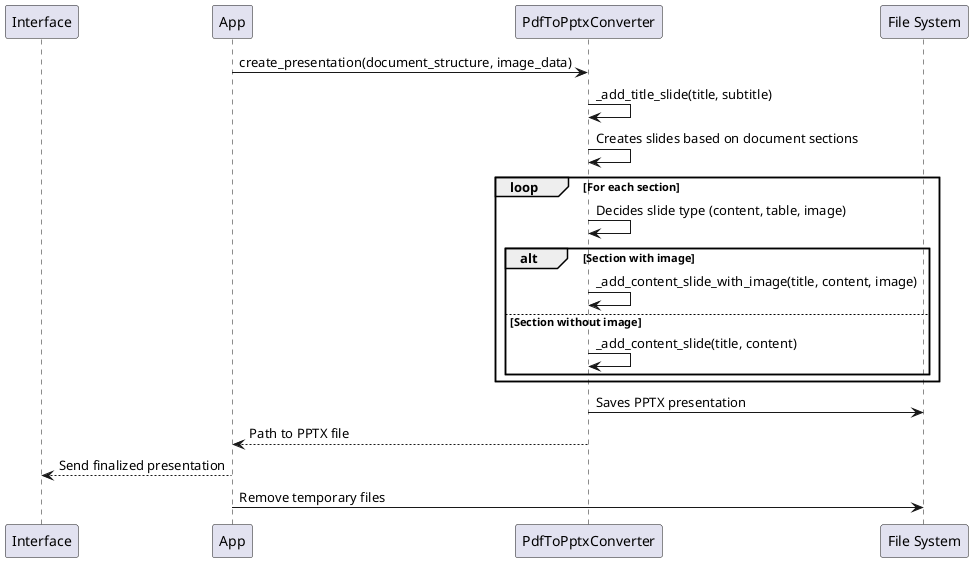 @startuml PDF Processing

participant "Interface" as Interface
participant "App" as App
participant "PdfToPptxConverter" as Converter
participant "File System" as FS

App -> Converter : create_presentation(document_structure, image_data)

Converter -> Converter : _add_title_slide(title, subtitle)
Converter -> Converter : Creates slides based on document sections

loop For each section
  Converter -> Converter : Decides slide type (content, table, image)
  alt Section with image
    Converter -> Converter : _add_content_slide_with_image(title, content, image)
  else Section without image
    Converter -> Converter : _add_content_slide(title, content)
  end
end

Converter -> FS : Saves PPTX presentation
Converter --> App : Path to PPTX file

App --> Interface : Send finalized presentation
App -> FS : Remove temporary files

@enduml